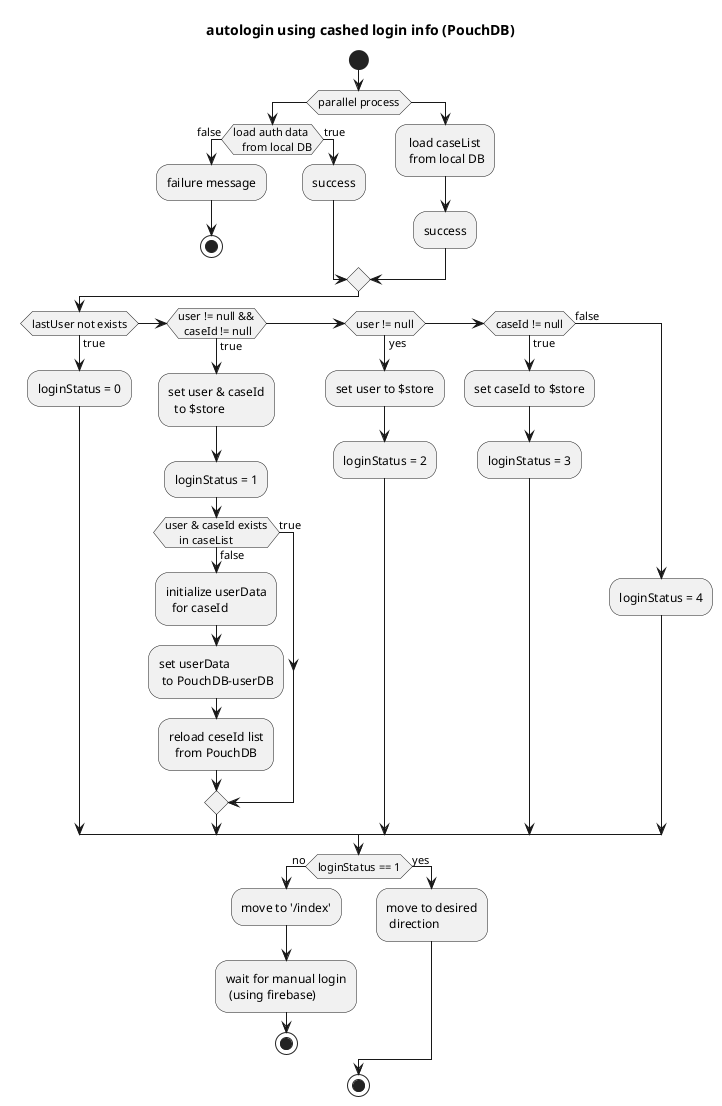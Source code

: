 @startuml
title autologin using cashed login info (PouchDB)

start

if (parallel process) then

 if (load auth data
   from local DB) then (false)
  :failure message;
  stop

 else (true)
 :success;
 endif

else
  : load caseList
   from local DB;
  :success;

endif

if (lastUser not exists) then (true)
    :loginStatus = 0;
else if (user != null &&
  caseId != null) then (true)
    :set user & caseId
      to $store;
    :loginStatus = 1;
    if (user & caseId exists
     in caseList) then (true)

    else (false)
      :initialize userData
        for caseId;
      :set userData
       to PouchDB-userDB;
      :reload ceseId list
        from PouchDB;
    endif
else if (user != null) then (yes)
    :set user to $store;
    :loginStatus = 2;
else if (caseId != null) then (true)
    :set caseId to $store;
    :loginStatus = 3;
else (false)
    :loginStatus = 4;
endif

if (loginStatus == 1) then (no)
  :move to '/index';
  :wait for manual login
   (using firebase);
  stop
else (yes)
  :move to desired
   direction;
endif
stop

@enduml
